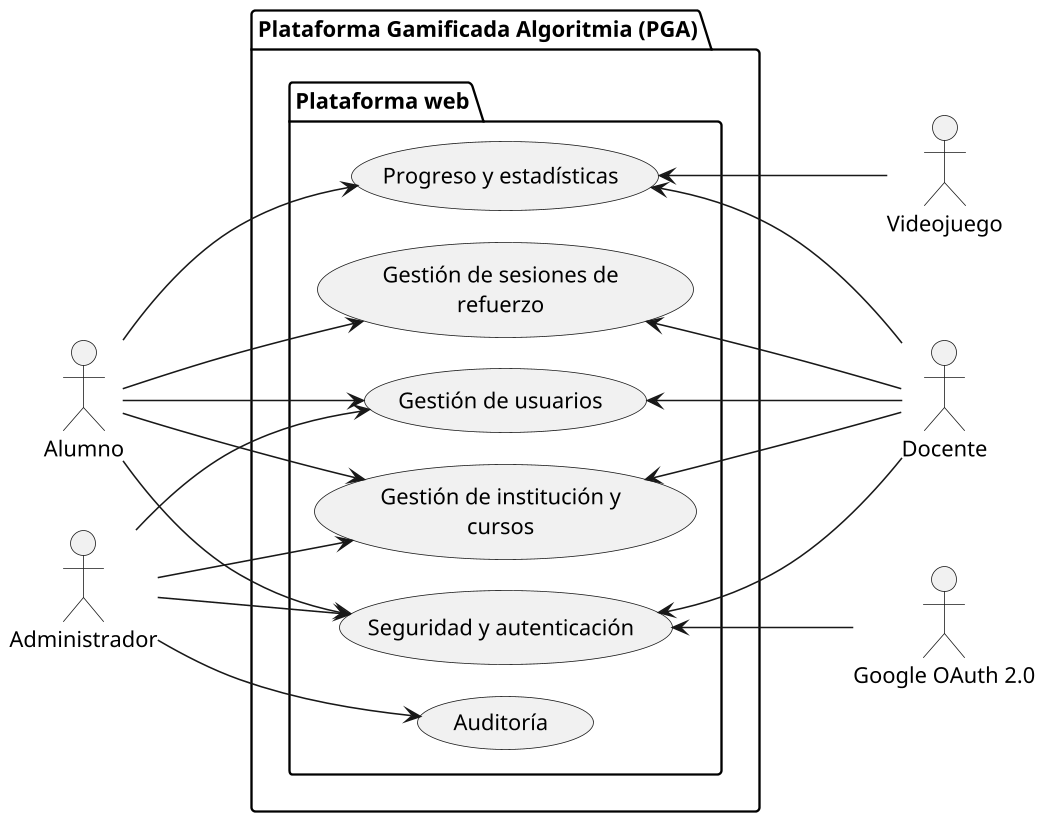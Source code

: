 @startuml DCU_AltoNivel
left to right direction

skinparam dpi 150
skinparam usecasePadding 25
skinparam actorPadding 80
skinparam packagePadding 50
skinparam wrapWidth 200

skinparam nodesep 20
skinparam ranksep 100

actor Alumno
actor Docente
actor Administrador
actor "Google OAuth 2.0" as GoogleOAuth2
actor Videojuego

package "Plataforma Gamificada Algoritmia (PGA)"{
    package "Plataforma web"{
        usecase "Gestión de usuarios" as GestionUsuarios
        usecase "Gestión de institución y cursos" as GestionInstitucionCursos
        usecase "Gestión de sesiones de refuerzo" as GestionSesionesRefuerzo
        usecase "Progreso y estadísticas" as ProgresoEstadisticas
        usecase "Auditoría" as GestionAuditoria
        usecase "Seguridad y autenticación" as SeguridadAutenticacion
    }

    Alumno --> GestionUsuarios
    Alumno --> GestionInstitucionCursos
    Alumno --> ProgresoEstadisticas
    Alumno --> GestionSesionesRefuerzo
    Alumno --> SeguridadAutenticacion
    
    Administrador --> GestionUsuarios
    Administrador --> GestionInstitucionCursos
    Administrador --> GestionAuditoria
    Administrador --> SeguridadAutenticacion

    Docente -up-> GestionUsuarios
    Docente -up-> GestionInstitucionCursos
    Docente -up-> GestionSesionesRefuerzo
    Docente -up-> ProgresoEstadisticas
    Docente -up-> SeguridadAutenticacion

    GoogleOAuth2 -up-> SeguridadAutenticacion
    Videojuego -up-> ProgresoEstadisticas
}

@enduml